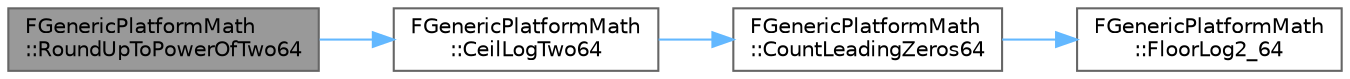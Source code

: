 digraph "FGenericPlatformMath::RoundUpToPowerOfTwo64"
{
 // INTERACTIVE_SVG=YES
 // LATEX_PDF_SIZE
  bgcolor="transparent";
  edge [fontname=Helvetica,fontsize=10,labelfontname=Helvetica,labelfontsize=10];
  node [fontname=Helvetica,fontsize=10,shape=box,height=0.2,width=0.4];
  rankdir="LR";
  Node1 [id="Node000001",label="FGenericPlatformMath\l::RoundUpToPowerOfTwo64",height=0.2,width=0.4,color="gray40", fillcolor="grey60", style="filled", fontcolor="black",tooltip=" "];
  Node1 -> Node2 [id="edge1_Node000001_Node000002",color="steelblue1",style="solid",tooltip=" "];
  Node2 [id="Node000002",label="FGenericPlatformMath\l::CeilLogTwo64",height=0.2,width=0.4,color="grey40", fillcolor="white", style="filled",URL="$dd/d7b/structFGenericPlatformMath.html#a0d4187a864be78705b08af93e822926f",tooltip=" "];
  Node2 -> Node3 [id="edge2_Node000002_Node000003",color="steelblue1",style="solid",tooltip=" "];
  Node3 [id="Node000003",label="FGenericPlatformMath\l::CountLeadingZeros64",height=0.2,width=0.4,color="grey40", fillcolor="white", style="filled",URL="$dd/d7b/structFGenericPlatformMath.html#a4a431dc2c75cf73e7237034a44d71a54",tooltip="Counts the number of leading zeros in the bit representation of the 64-bit value."];
  Node3 -> Node4 [id="edge3_Node000003_Node000004",color="steelblue1",style="solid",tooltip=" "];
  Node4 [id="Node000004",label="FGenericPlatformMath\l::FloorLog2_64",height=0.2,width=0.4,color="grey40", fillcolor="white", style="filled",URL="$dd/d7b/structFGenericPlatformMath.html#a65baa61c5398462eeefbef43329851c9",tooltip="Computes the base 2 logarithm for a 64-bit value."];
}
